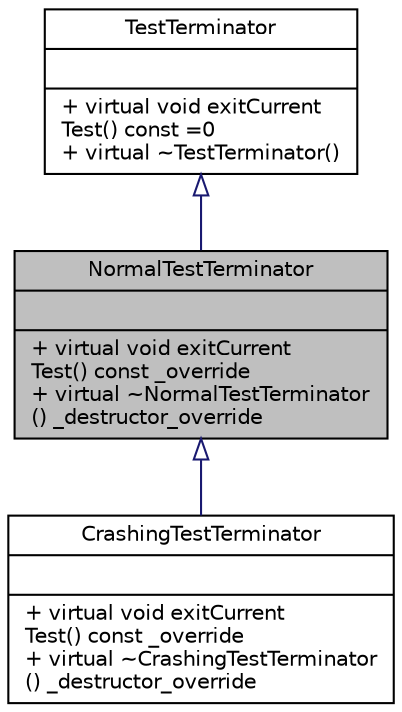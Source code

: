 digraph "NormalTestTerminator"
{
 // LATEX_PDF_SIZE
  edge [fontname="Helvetica",fontsize="10",labelfontname="Helvetica",labelfontsize="10"];
  node [fontname="Helvetica",fontsize="10",shape=record];
  Node1 [label="{NormalTestTerminator\n||+ virtual void exitCurrent\lTest() const _override\l+ virtual ~NormalTestTerminator\l() _destructor_override\l}",height=0.2,width=0.4,color="black", fillcolor="grey75", style="filled", fontcolor="black",tooltip=" "];
  Node2 -> Node1 [dir="back",color="midnightblue",fontsize="10",style="solid",arrowtail="onormal",fontname="Helvetica"];
  Node2 [label="{TestTerminator\n||+ virtual void exitCurrent\lTest() const =0\l+ virtual ~TestTerminator()\l}",height=0.2,width=0.4,color="black", fillcolor="white", style="filled",URL="$classTestTerminator.html",tooltip=" "];
  Node1 -> Node3 [dir="back",color="midnightblue",fontsize="10",style="solid",arrowtail="onormal",fontname="Helvetica"];
  Node3 [label="{CrashingTestTerminator\n||+ virtual void exitCurrent\lTest() const _override\l+ virtual ~CrashingTestTerminator\l() _destructor_override\l}",height=0.2,width=0.4,color="black", fillcolor="white", style="filled",URL="$classCrashingTestTerminator.html",tooltip=" "];
}
